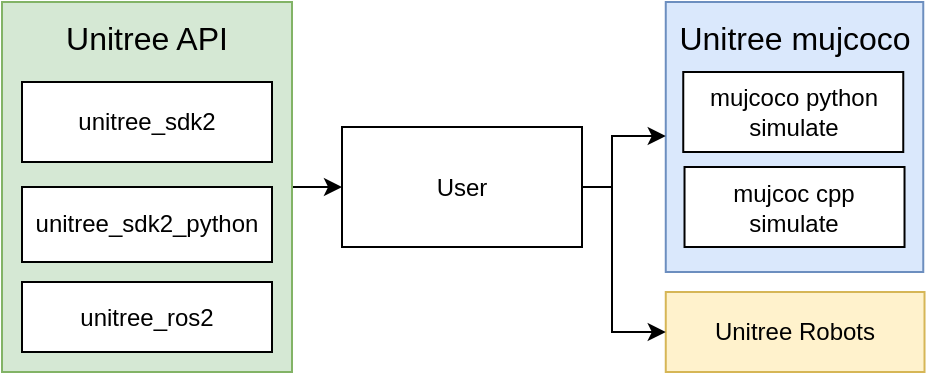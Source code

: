 <mxfile scale="5" border="0">
    <diagram id="VpdAtZ29HSXdMf1KcTSp" name="第 1 页">
        <mxGraphModel dx="465" dy="353" grid="1" gridSize="5" guides="1" tooltips="1" connect="1" arrows="1" fold="1" page="1" pageScale="1" pageWidth="827" pageHeight="1169" background="none" math="0" shadow="0">
            <root>
                <mxCell id="0"/>
                <mxCell id="1" parent="0"/>
                <mxCell id="12" value="" style="whiteSpace=wrap;html=1;fontSize=16;fillColor=#dae8fc;strokeColor=#6c8ebf;" parent="1" vertex="1">
                    <mxGeometry x="436.88" y="290" width="128.75" height="135" as="geometry"/>
                </mxCell>
                <mxCell id="14" style="edgeStyle=none;html=1;exitX=1;exitY=0.5;exitDx=0;exitDy=0;fontSize=16;" parent="1" source="10" target="9" edge="1">
                    <mxGeometry relative="1" as="geometry"/>
                </mxCell>
                <mxCell id="10" value="" style="rounded=0;whiteSpace=wrap;html=1;fillColor=#d5e8d4;strokeColor=#82b366;" parent="1" vertex="1">
                    <mxGeometry x="105" y="290" width="145" height="185" as="geometry"/>
                </mxCell>
                <mxCell id="2" value="unitree_sdk2" style="rounded=0;whiteSpace=wrap;html=1;" parent="1" vertex="1">
                    <mxGeometry x="115" y="330" width="125" height="40" as="geometry"/>
                </mxCell>
                <mxCell id="4" value="unitree_sdk2_python" style="rounded=0;whiteSpace=wrap;html=1;" parent="1" vertex="1">
                    <mxGeometry x="115" y="382.5" width="125" height="37.5" as="geometry"/>
                </mxCell>
                <mxCell id="5" value="unitree_ros2" style="rounded=0;whiteSpace=wrap;html=1;" parent="1" vertex="1">
                    <mxGeometry x="115" y="430" width="125" height="35" as="geometry"/>
                </mxCell>
                <mxCell id="6" value="mujcoc cpp &lt;br&gt;simulate" style="rounded=0;whiteSpace=wrap;html=1;" parent="1" vertex="1">
                    <mxGeometry x="446.26" y="372.5" width="110" height="40" as="geometry"/>
                </mxCell>
                <mxCell id="7" value="mujcoco python&lt;br&gt;simulate" style="rounded=0;whiteSpace=wrap;html=1;" parent="1" vertex="1">
                    <mxGeometry x="445.63" y="325" width="110" height="40" as="geometry"/>
                </mxCell>
                <mxCell id="8" value="Unitree Robots" style="rounded=0;whiteSpace=wrap;html=1;fillColor=#fff2cc;strokeColor=#d6b656;" parent="1" vertex="1">
                    <mxGeometry x="436.88" y="435" width="129.38" height="40" as="geometry"/>
                </mxCell>
                <mxCell id="15" style="edgeStyle=orthogonalEdgeStyle;html=1;exitX=1;exitY=0.5;exitDx=0;exitDy=0;fontSize=16;rounded=0;" parent="1" source="9" target="12" edge="1">
                    <mxGeometry relative="1" as="geometry">
                        <Array as="points">
                            <mxPoint x="410" y="383"/>
                            <mxPoint x="410" y="357"/>
                        </Array>
                    </mxGeometry>
                </mxCell>
                <mxCell id="16" style="edgeStyle=orthogonalEdgeStyle;rounded=0;html=1;exitX=1;exitY=0.5;exitDx=0;exitDy=0;entryX=0;entryY=0.5;entryDx=0;entryDy=0;fontSize=16;" parent="1" source="9" target="8" edge="1">
                    <mxGeometry relative="1" as="geometry">
                        <Array as="points">
                            <mxPoint x="410" y="383"/>
                            <mxPoint x="410" y="455"/>
                        </Array>
                    </mxGeometry>
                </mxCell>
                <mxCell id="9" value="User" style="rounded=0;whiteSpace=wrap;html=1;" parent="1" vertex="1">
                    <mxGeometry x="275" y="352.5" width="120" height="60" as="geometry"/>
                </mxCell>
                <mxCell id="11" value="&lt;font style=&quot;font-size: 16px;&quot;&gt;Unitree API&lt;/font&gt;" style="text;html=1;strokeColor=none;fillColor=none;align=center;verticalAlign=middle;whiteSpace=wrap;rounded=0;" parent="1" vertex="1">
                    <mxGeometry x="111.25" y="290" width="132.5" height="35" as="geometry"/>
                </mxCell>
                <mxCell id="13" value="&lt;font style=&quot;font-size: 16px;&quot;&gt;Unitree mujcoco&lt;/font&gt;" style="text;html=1;strokeColor=none;fillColor=none;align=center;verticalAlign=middle;whiteSpace=wrap;rounded=0;" parent="1" vertex="1">
                    <mxGeometry x="435" y="290" width="132.5" height="35" as="geometry"/>
                </mxCell>
            </root>
        </mxGraphModel>
    </diagram>
</mxfile>